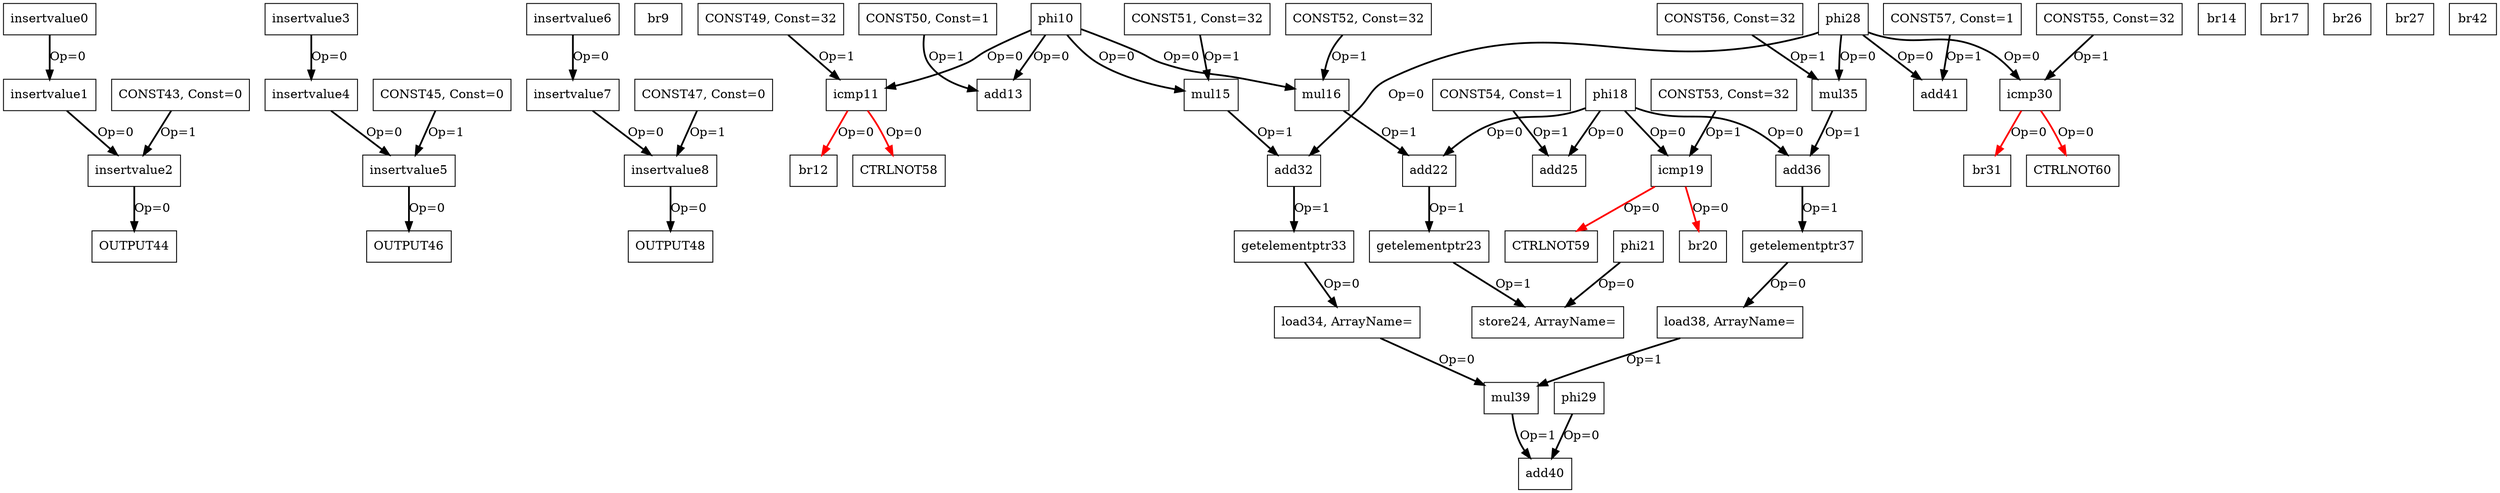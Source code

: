 Digraph G {
insertvalue0[label = "insertvalue0", shape = box, color = black];
insertvalue1[label = "insertvalue1", shape = box, color = black];
insertvalue2[label = "insertvalue2", shape = box, color = black];
insertvalue3[label = "insertvalue3", shape = box, color = black];
insertvalue4[label = "insertvalue4", shape = box, color = black];
insertvalue5[label = "insertvalue5", shape = box, color = black];
insertvalue6[label = "insertvalue6", shape = box, color = black];
insertvalue7[label = "insertvalue7", shape = box, color = black];
insertvalue8[label = "insertvalue8", shape = box, color = black];
br9[label = "br9", shape = box, color = black];
phi10[label = "phi10", shape = box, color = black];
icmp11[label = "icmp11", shape = box, color = black];
br12[label = "br12", shape = box, color = black];
add13[label = "add13", shape = box, color = black];
br14[label = "br14", shape = box, color = black];
mul15[label = "mul15", shape = box, color = black];
mul16[label = "mul16", shape = box, color = black];
br17[label = "br17", shape = box, color = black];
phi18[label = "phi18", shape = box, color = black];
icmp19[label = "icmp19", shape = box, color = black];
br20[label = "br20", shape = box, color = black];
phi21[label = "phi21", shape = box, color = black];
add22[label = "add22", shape = box, color = black];
getelementptr23[label = "getelementptr23", shape = box, color = black];
store24[label = "store24, ArrayName=", shape = box, color = black];
add25[label = "add25", shape = box, color = black];
br26[label = "br26", shape = box, color = black];
br27[label = "br27", shape = box, color = black];
phi28[label = "phi28", shape = box, color = black];
phi29[label = "phi29", shape = box, color = black];
icmp30[label = "icmp30", shape = box, color = black];
br31[label = "br31", shape = box, color = black];
add32[label = "add32", shape = box, color = black];
getelementptr33[label = "getelementptr33", shape = box, color = black];
load34[label = "load34, ArrayName=", shape = box, color = black];
mul35[label = "mul35", shape = box, color = black];
add36[label = "add36", shape = box, color = black];
getelementptr37[label = "getelementptr37", shape = box, color = black];
load38[label = "load38, ArrayName=", shape = box, color = black];
mul39[label = "mul39", shape = box, color = black];
add40[label = "add40", shape = box, color = black];
add41[label = "add41", shape = box, color = black];
br42[label = "br42", shape = box, color = black];
CONST43[label = "CONST43, Const=0", shape = box, color = black];
OUTPUT44[label = "OUTPUT44", shape = box, color = black];
CONST45[label = "CONST45, Const=0", shape = box, color = black];
OUTPUT46[label = "OUTPUT46", shape = box, color = black];
CONST47[label = "CONST47, Const=0", shape = box, color = black];
OUTPUT48[label = "OUTPUT48", shape = box, color = black];
CONST49[label = "CONST49, Const=32", shape = box, color = black];
CONST50[label = "CONST50, Const=1", shape = box, color = black];
CONST51[label = "CONST51, Const=32", shape = box, color = black];
CONST52[label = "CONST52, Const=32", shape = box, color = black];
CONST53[label = "CONST53, Const=32", shape = box, color = black];
CONST54[label = "CONST54, Const=1", shape = box, color = black];
CONST55[label = "CONST55, Const=32", shape = box, color = black];
CONST56[label = "CONST56, Const=32", shape = box, color = black];
CONST57[label = "CONST57, Const=1", shape = box, color = black];
CTRLNOT58[label = "CTRLNOT58", shape = box, color = black];
CTRLNOT59[label = "CTRLNOT59", shape = box, color = black];
CTRLNOT60[label = "CTRLNOT60", shape = box, color = black];
insertvalue0 -> insertvalue1[color = black, style = bold, label = "Op=0"];
insertvalue1 -> insertvalue2[color = black, style = bold, label = "Op=0"];
CONST43 -> insertvalue2[color = black, style = bold, label = "Op=1"];
insertvalue2 -> OUTPUT44[color = black, style = bold, label = "Op=0"];
insertvalue3 -> insertvalue4[color = black, style = bold, label = "Op=0"];
insertvalue4 -> insertvalue5[color = black, style = bold, label = "Op=0"];
CONST45 -> insertvalue5[color = black, style = bold, label = "Op=1"];
insertvalue5 -> OUTPUT46[color = black, style = bold, label = "Op=0"];
insertvalue6 -> insertvalue7[color = black, style = bold, label = "Op=0"];
insertvalue7 -> insertvalue8[color = black, style = bold, label = "Op=0"];
CONST47 -> insertvalue8[color = black, style = bold, label = "Op=1"];
insertvalue8 -> OUTPUT48[color = black, style = bold, label = "Op=0"];
phi10 -> add13[color = black, style = bold, label = "Op=0"];
phi10 -> mul16[color = black, style = bold, label = "Op=0"];
phi10 -> mul15[color = black, style = bold, label = "Op=0"];
phi10 -> icmp11[color = black, style = bold, label = "Op=0"];
CONST49 -> icmp11[color = black, style = bold, label = "Op=1"];
icmp11 -> br12[color = red, style = bold, label = "Op=0"];
CONST50 -> add13[color = black, style = bold, label = "Op=1"];
CONST51 -> mul15[color = black, style = bold, label = "Op=1"];
mul15 -> add32[color = black, style = bold, label = "Op=1"];
CONST52 -> mul16[color = black, style = bold, label = "Op=1"];
mul16 -> add22[color = black, style = bold, label = "Op=1"];
phi18 -> add25[color = black, style = bold, label = "Op=0"];
phi18 -> add22[color = black, style = bold, label = "Op=0"];
phi18 -> add36[color = black, style = bold, label = "Op=0"];
phi18 -> icmp19[color = black, style = bold, label = "Op=0"];
CONST53 -> icmp19[color = black, style = bold, label = "Op=1"];
icmp19 -> br20[color = red, style = bold, label = "Op=0"];
phi21 -> store24[color = black, style = bold, label = "Op=0"];
add22 -> getelementptr23[color = black, style = bold, label = "Op=1"];
getelementptr23 -> store24[color = black, style = bold, label = "Op=1"];
CONST54 -> add25[color = black, style = bold, label = "Op=1"];
phi28 -> add41[color = black, style = bold, label = "Op=0"];
phi28 -> mul35[color = black, style = bold, label = "Op=0"];
phi28 -> add32[color = black, style = bold, label = "Op=0"];
phi28 -> icmp30[color = black, style = bold, label = "Op=0"];
phi29 -> add40[color = black, style = bold, label = "Op=0"];
CONST55 -> icmp30[color = black, style = bold, label = "Op=1"];
icmp30 -> br31[color = red, style = bold, label = "Op=0"];
add32 -> getelementptr33[color = black, style = bold, label = "Op=1"];
getelementptr33 -> load34[color = black, style = bold, label = "Op=0"];
load34 -> mul39[color = black, style = bold, label = "Op=0"];
CONST56 -> mul35[color = black, style = bold, label = "Op=1"];
mul35 -> add36[color = black, style = bold, label = "Op=1"];
add36 -> getelementptr37[color = black, style = bold, label = "Op=1"];
getelementptr37 -> load38[color = black, style = bold, label = "Op=0"];
load38 -> mul39[color = black, style = bold, label = "Op=1"];
mul39 -> add40[color = black, style = bold, label = "Op=1"];
CONST57 -> add41[color = black, style = bold, label = "Op=1"];
icmp11 -> CTRLNOT58[color = red, style = bold, label = "Op=0"];
icmp19 -> CTRLNOT59[color = red, style = bold, label = "Op=0"];
icmp30 -> CTRLNOT60[color = red, style = bold, label = "Op=0"];
}
